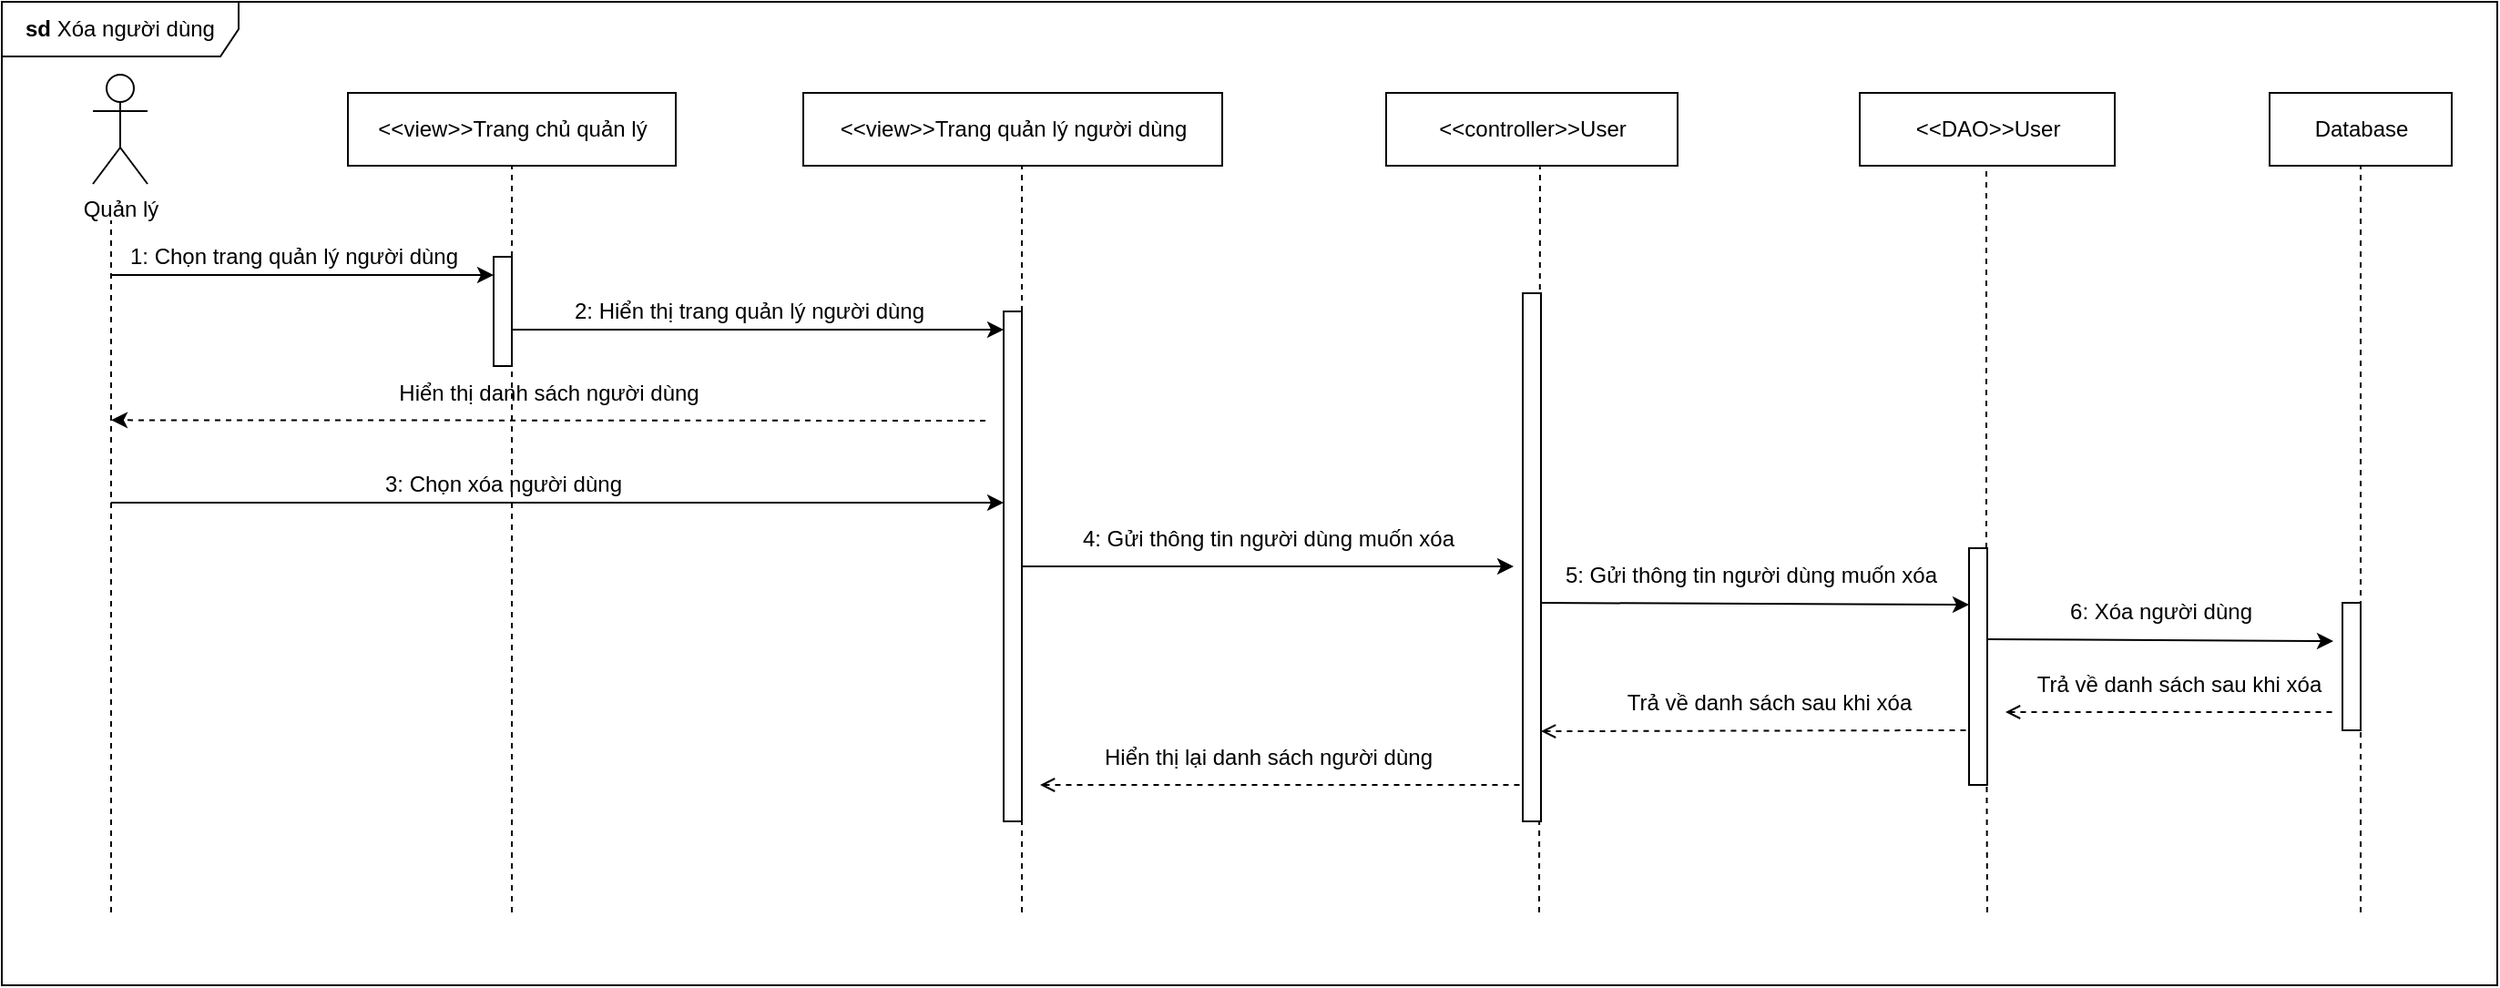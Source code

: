 <mxfile version="20.6.0" type="device"><diagram id="asjjTaxxDbduJ_uwMJDM" name="Page-1"><mxGraphModel dx="1534" dy="831" grid="1" gridSize="10" guides="1" tooltips="1" connect="1" arrows="1" fold="1" page="1" pageScale="1" pageWidth="850" pageHeight="1100" math="0" shadow="0"><root><mxCell id="0"/><mxCell id="1" parent="0"/><mxCell id="PbMtfc2Mm91NxUPL8bgm-46" value="&lt;b&gt;sd &lt;/b&gt;Xóa người dùng" style="shape=umlFrame;whiteSpace=wrap;html=1;width=130;height=30;" parent="1" vertex="1"><mxGeometry x="30" y="60" width="1370" height="540" as="geometry"/></mxCell><mxCell id="PbMtfc2Mm91NxUPL8bgm-1" value="Quản lý" style="shape=umlActor;verticalLabelPosition=bottom;verticalAlign=top;html=1;outlineConnect=0;" parent="1" vertex="1"><mxGeometry x="80" y="100" width="30" height="60" as="geometry"/></mxCell><mxCell id="PbMtfc2Mm91NxUPL8bgm-5" value="&amp;lt;&amp;lt;view&amp;gt;&amp;gt;Trang chủ quản lý" style="html=1;" parent="1" vertex="1"><mxGeometry x="220" y="110" width="180" height="40" as="geometry"/></mxCell><mxCell id="PbMtfc2Mm91NxUPL8bgm-6" value="&amp;lt;&amp;lt;controller&amp;gt;&amp;gt;User" style="html=1;" parent="1" vertex="1"><mxGeometry x="790" y="110" width="160" height="40" as="geometry"/></mxCell><mxCell id="PbMtfc2Mm91NxUPL8bgm-7" value="&amp;lt;&amp;lt;DAO&amp;gt;&amp;gt;User" style="html=1;" parent="1" vertex="1"><mxGeometry x="1050" y="110" width="140" height="40" as="geometry"/></mxCell><mxCell id="PbMtfc2Mm91NxUPL8bgm-8" value="Database" style="html=1;" parent="1" vertex="1"><mxGeometry x="1275" y="110" width="100" height="40" as="geometry"/></mxCell><mxCell id="PbMtfc2Mm91NxUPL8bgm-10" value="" style="endArrow=none;dashed=1;html=1;rounded=0;" parent="1" edge="1"><mxGeometry width="50" height="50" relative="1" as="geometry"><mxPoint x="90" y="560" as="sourcePoint"/><mxPoint x="90" y="180" as="targetPoint"/></mxGeometry></mxCell><mxCell id="PbMtfc2Mm91NxUPL8bgm-11" value="" style="endArrow=classic;html=1;rounded=0;entryX=0;entryY=0.167;entryDx=0;entryDy=0;entryPerimeter=0;" parent="1" edge="1" target="PbMtfc2Mm91NxUPL8bgm-15"><mxGeometry width="50" height="50" relative="1" as="geometry"><mxPoint x="90" y="210" as="sourcePoint"/><mxPoint x="280" y="211" as="targetPoint"/></mxGeometry></mxCell><mxCell id="PbMtfc2Mm91NxUPL8bgm-12" value="" style="endArrow=none;dashed=1;html=1;rounded=0;entryX=0.5;entryY=1;entryDx=0;entryDy=0;" parent="1" target="PbMtfc2Mm91NxUPL8bgm-5" edge="1"><mxGeometry width="50" height="50" relative="1" as="geometry"><mxPoint x="310" y="560" as="sourcePoint"/><mxPoint x="340" y="200" as="targetPoint"/></mxGeometry></mxCell><mxCell id="PbMtfc2Mm91NxUPL8bgm-13" value="1: Chọn trang quản lý người dùng" style="text;html=1;align=center;verticalAlign=middle;resizable=0;points=[];autosize=1;strokeColor=none;fillColor=none;" parent="1" vertex="1"><mxGeometry x="90" y="185" width="200" height="30" as="geometry"/></mxCell><mxCell id="PbMtfc2Mm91NxUPL8bgm-15" value="" style="html=1;points=[];perimeter=orthogonalPerimeter;" parent="1" vertex="1"><mxGeometry x="300" y="200" width="10" height="60" as="geometry"/></mxCell><mxCell id="PbMtfc2Mm91NxUPL8bgm-16" value="" style="endArrow=classic;html=1;rounded=0;" parent="1" edge="1"><mxGeometry width="50" height="50" relative="1" as="geometry"><mxPoint x="310" y="240" as="sourcePoint"/><mxPoint x="580" y="240" as="targetPoint"/></mxGeometry></mxCell><mxCell id="PbMtfc2Mm91NxUPL8bgm-17" value="" style="endArrow=none;dashed=1;html=1;rounded=0;entryX=0.528;entryY=1.017;entryDx=0;entryDy=0;entryPerimeter=0;" parent="1" edge="1" target="PbMtfc2Mm91NxUPL8bgm-6"><mxGeometry width="50" height="50" relative="1" as="geometry"><mxPoint x="874" y="560" as="sourcePoint"/><mxPoint x="872.25" y="150" as="targetPoint"/></mxGeometry></mxCell><mxCell id="PbMtfc2Mm91NxUPL8bgm-19" value="" style="endArrow=none;dashed=1;html=1;rounded=0;entryX=0.5;entryY=1;entryDx=0;entryDy=0;startArrow=none;" parent="1" edge="1" source="PbMtfc2Mm91NxUPL8bgm-45"><mxGeometry width="50" height="50" relative="1" as="geometry"><mxPoint x="1119.5" y="640" as="sourcePoint"/><mxPoint x="1119.5" y="150" as="targetPoint"/></mxGeometry></mxCell><mxCell id="PbMtfc2Mm91NxUPL8bgm-24" value="" style="endArrow=none;dashed=1;html=1;rounded=0;entryX=0.5;entryY=1;entryDx=0;entryDy=0;startArrow=none;" parent="1" target="PbMtfc2Mm91NxUPL8bgm-8" edge="1"><mxGeometry width="50" height="50" relative="1" as="geometry"><mxPoint x="1325" y="560" as="sourcePoint"/><mxPoint x="1375" y="270" as="targetPoint"/></mxGeometry></mxCell><mxCell id="PbMtfc2Mm91NxUPL8bgm-44" value="" style="html=1;points=[];perimeter=orthogonalPerimeter;" parent="1" vertex="1"><mxGeometry x="865" y="220" width="10" height="290" as="geometry"/></mxCell><mxCell id="CXyfDwtnlCf071ItUu4t-3" value="&amp;lt;&amp;lt;view&amp;gt;&amp;gt;Trang quản lý người dùng" style="html=1;" parent="1" vertex="1"><mxGeometry x="470" y="110" width="230" height="40" as="geometry"/></mxCell><mxCell id="CXyfDwtnlCf071ItUu4t-4" value="" style="endArrow=none;dashed=1;html=1;rounded=0;" parent="1" edge="1"><mxGeometry width="50" height="50" relative="1" as="geometry"><mxPoint x="590" y="560" as="sourcePoint"/><mxPoint x="590" y="150" as="targetPoint"/></mxGeometry></mxCell><mxCell id="PbMtfc2Mm91NxUPL8bgm-45" value="" style="html=1;points=[];perimeter=orthogonalPerimeter;" parent="1" vertex="1"><mxGeometry x="1110" y="360" width="10" height="130" as="geometry"/></mxCell><mxCell id="S-G5bxxULWOog6-uAbpq-8" value="" style="endArrow=none;dashed=1;html=1;rounded=0;entryX=0.973;entryY=0.993;entryDx=0;entryDy=0;entryPerimeter=0;" edge="1" parent="1" target="PbMtfc2Mm91NxUPL8bgm-45"><mxGeometry width="50" height="50" relative="1" as="geometry"><mxPoint x="1120" y="560" as="sourcePoint"/><mxPoint x="1119.5" y="150" as="targetPoint"/></mxGeometry></mxCell><mxCell id="S-G5bxxULWOog6-uAbpq-33" value="2: Hiển thị trang quản lý người dùng" style="text;html=1;align=center;verticalAlign=middle;resizable=0;points=[];autosize=1;strokeColor=none;fillColor=none;" vertex="1" parent="1"><mxGeometry x="330" y="215" width="220" height="30" as="geometry"/></mxCell><mxCell id="S-G5bxxULWOog6-uAbpq-38" value="" style="html=1;points=[];perimeter=orthogonalPerimeter;" vertex="1" parent="1"><mxGeometry x="1315" y="390" width="10" height="70" as="geometry"/></mxCell><mxCell id="S-G5bxxULWOog6-uAbpq-41" value="" style="endArrow=classic;html=1;rounded=0;dashed=1;" edge="1" parent="1"><mxGeometry width="50" height="50" relative="1" as="geometry"><mxPoint x="570" y="290" as="sourcePoint"/><mxPoint x="90" y="289.68" as="targetPoint"/></mxGeometry></mxCell><mxCell id="S-G5bxxULWOog6-uAbpq-43" value="" style="html=1;points=[];perimeter=orthogonalPerimeter;" vertex="1" parent="1"><mxGeometry x="580" y="230" width="10" height="280" as="geometry"/></mxCell><mxCell id="S-G5bxxULWOog6-uAbpq-44" value="Hiển thị danh sách người dùng" style="text;html=1;align=center;verticalAlign=middle;resizable=0;points=[];autosize=1;strokeColor=none;fillColor=none;" vertex="1" parent="1"><mxGeometry x="235" y="260" width="190" height="30" as="geometry"/></mxCell><mxCell id="S-G5bxxULWOog6-uAbpq-45" value="" style="endArrow=classic;html=1;rounded=0;" edge="1" parent="1"><mxGeometry width="50" height="50" relative="1" as="geometry"><mxPoint x="90" y="335" as="sourcePoint"/><mxPoint x="580" y="335" as="targetPoint"/></mxGeometry></mxCell><mxCell id="S-G5bxxULWOog6-uAbpq-46" value="3: Chọn xóa người dùng" style="text;html=1;align=center;verticalAlign=middle;resizable=0;points=[];autosize=1;strokeColor=none;fillColor=none;" vertex="1" parent="1"><mxGeometry x="230" y="310" width="150" height="30" as="geometry"/></mxCell><mxCell id="S-G5bxxULWOog6-uAbpq-47" value="" style="endArrow=classic;html=1;rounded=0;" edge="1" parent="1"><mxGeometry width="50" height="50" relative="1" as="geometry"><mxPoint x="590" y="370" as="sourcePoint"/><mxPoint x="860" y="370" as="targetPoint"/></mxGeometry></mxCell><mxCell id="S-G5bxxULWOog6-uAbpq-48" value="4: Gửi thông tin người dùng muốn xóa" style="text;html=1;align=center;verticalAlign=middle;resizable=0;points=[];autosize=1;strokeColor=none;fillColor=none;" vertex="1" parent="1"><mxGeometry x="610" y="340" width="230" height="30" as="geometry"/></mxCell><mxCell id="S-G5bxxULWOog6-uAbpq-49" value="" style="endArrow=classic;html=1;rounded=0;exitX=1.346;exitY=0.695;exitDx=0;exitDy=0;exitPerimeter=0;" edge="1" parent="1"><mxGeometry width="50" height="50" relative="1" as="geometry"><mxPoint x="875" y="390" as="sourcePoint"/><mxPoint x="1110" y="391" as="targetPoint"/></mxGeometry></mxCell><mxCell id="S-G5bxxULWOog6-uAbpq-50" value="5: Gửi thông tin người dùng muốn xóa" style="text;html=1;align=center;verticalAlign=middle;resizable=0;points=[];autosize=1;strokeColor=none;fillColor=none;" vertex="1" parent="1"><mxGeometry x="875" y="360" width="230" height="30" as="geometry"/></mxCell><mxCell id="S-G5bxxULWOog6-uAbpq-51" value="" style="endArrow=classic;html=1;rounded=0;exitX=1.346;exitY=0.695;exitDx=0;exitDy=0;exitPerimeter=0;" edge="1" parent="1"><mxGeometry width="50" height="50" relative="1" as="geometry"><mxPoint x="1120" y="410" as="sourcePoint"/><mxPoint x="1310" y="411" as="targetPoint"/></mxGeometry></mxCell><mxCell id="S-G5bxxULWOog6-uAbpq-52" value="6: Xóa người dùng" style="text;html=1;align=center;verticalAlign=middle;resizable=0;points=[];autosize=1;strokeColor=none;fillColor=none;" vertex="1" parent="1"><mxGeometry x="1155" y="380" width="120" height="30" as="geometry"/></mxCell><mxCell id="S-G5bxxULWOog6-uAbpq-53" value="" style="endArrow=none;dashed=1;html=1;rounded=0;startArrow=open;startFill=0;" edge="1" parent="1"><mxGeometry width="50" height="50" relative="1" as="geometry"><mxPoint x="1130" y="450" as="sourcePoint"/><mxPoint x="1310" y="450" as="targetPoint"/></mxGeometry></mxCell><mxCell id="S-G5bxxULWOog6-uAbpq-54" value="Trả về danh sách sau khi xóa" style="text;html=1;align=center;verticalAlign=middle;resizable=0;points=[];autosize=1;strokeColor=none;fillColor=none;" vertex="1" parent="1"><mxGeometry x="1135" y="420" width="180" height="30" as="geometry"/></mxCell><mxCell id="S-G5bxxULWOog6-uAbpq-55" value="" style="endArrow=none;dashed=1;html=1;rounded=0;startArrow=open;startFill=0;exitX=1.249;exitY=0.823;exitDx=0;exitDy=0;exitPerimeter=0;entryX=0;entryY=0.769;entryDx=0;entryDy=0;entryPerimeter=0;" edge="1" parent="1" target="PbMtfc2Mm91NxUPL8bgm-45"><mxGeometry width="50" height="50" relative="1" as="geometry"><mxPoint x="875" y="460.53" as="sourcePoint"/><mxPoint x="1062.51" y="460" as="targetPoint"/></mxGeometry></mxCell><mxCell id="S-G5bxxULWOog6-uAbpq-57" value="" style="endArrow=none;dashed=1;html=1;rounded=0;startArrow=open;startFill=0;entryX=0;entryY=0.769;entryDx=0;entryDy=0;entryPerimeter=0;" edge="1" parent="1"><mxGeometry width="50" height="50" relative="1" as="geometry"><mxPoint x="600" y="490" as="sourcePoint"/><mxPoint x="865" y="489.97" as="targetPoint"/></mxGeometry></mxCell><mxCell id="S-G5bxxULWOog6-uAbpq-58" value="Hiển thị lại danh sách người dùng" style="text;html=1;align=center;verticalAlign=middle;resizable=0;points=[];autosize=1;strokeColor=none;fillColor=none;" vertex="1" parent="1"><mxGeometry x="625" y="460" width="200" height="30" as="geometry"/></mxCell><mxCell id="S-G5bxxULWOog6-uAbpq-59" value="Trả về danh sách sau khi xóa" style="text;html=1;align=center;verticalAlign=middle;resizable=0;points=[];autosize=1;strokeColor=none;fillColor=none;" vertex="1" parent="1"><mxGeometry x="910" y="430" width="180" height="30" as="geometry"/></mxCell></root></mxGraphModel></diagram></mxfile>